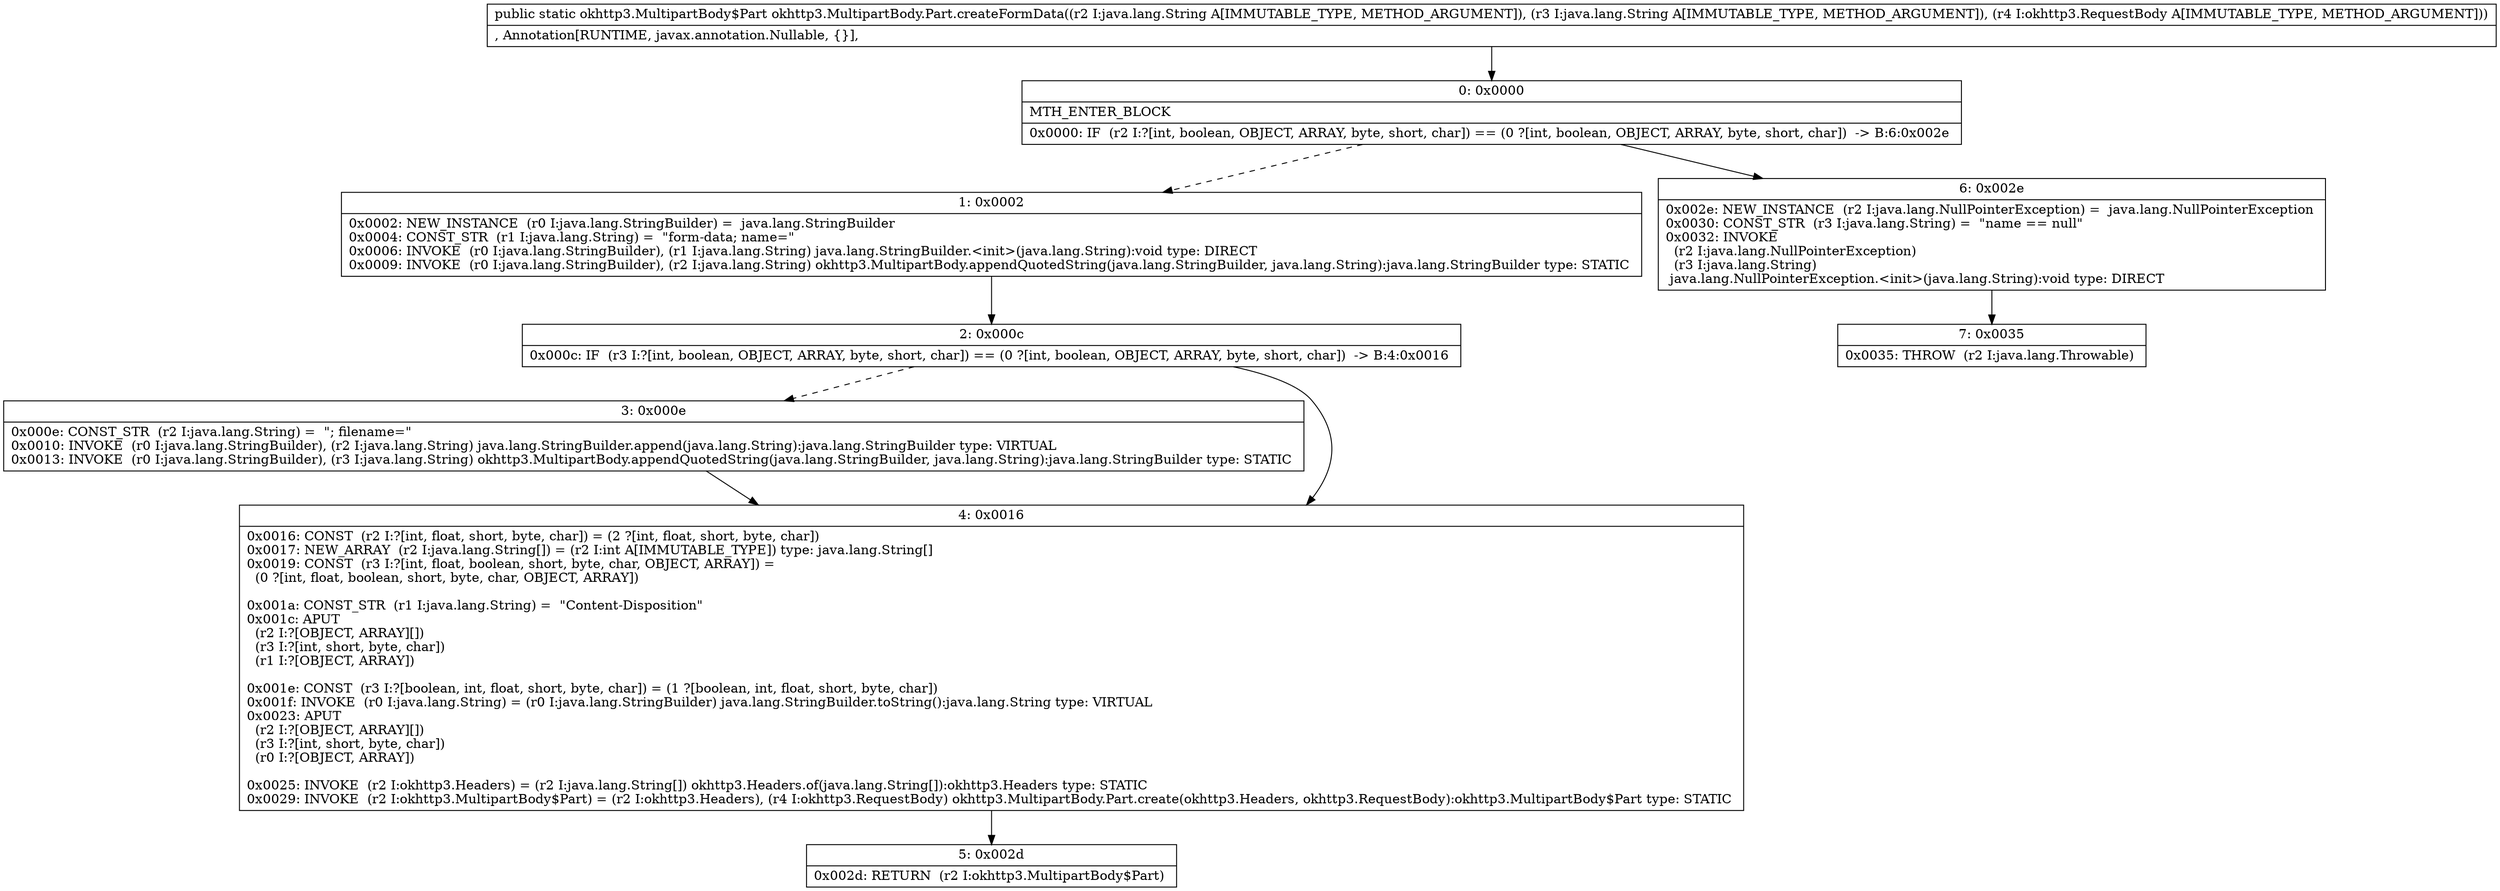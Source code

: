 digraph "CFG forokhttp3.MultipartBody.Part.createFormData(Ljava\/lang\/String;Ljava\/lang\/String;Lokhttp3\/RequestBody;)Lokhttp3\/MultipartBody$Part;" {
Node_0 [shape=record,label="{0\:\ 0x0000|MTH_ENTER_BLOCK\l|0x0000: IF  (r2 I:?[int, boolean, OBJECT, ARRAY, byte, short, char]) == (0 ?[int, boolean, OBJECT, ARRAY, byte, short, char])  \-\> B:6:0x002e \l}"];
Node_1 [shape=record,label="{1\:\ 0x0002|0x0002: NEW_INSTANCE  (r0 I:java.lang.StringBuilder) =  java.lang.StringBuilder \l0x0004: CONST_STR  (r1 I:java.lang.String) =  \"form\-data; name=\" \l0x0006: INVOKE  (r0 I:java.lang.StringBuilder), (r1 I:java.lang.String) java.lang.StringBuilder.\<init\>(java.lang.String):void type: DIRECT \l0x0009: INVOKE  (r0 I:java.lang.StringBuilder), (r2 I:java.lang.String) okhttp3.MultipartBody.appendQuotedString(java.lang.StringBuilder, java.lang.String):java.lang.StringBuilder type: STATIC \l}"];
Node_2 [shape=record,label="{2\:\ 0x000c|0x000c: IF  (r3 I:?[int, boolean, OBJECT, ARRAY, byte, short, char]) == (0 ?[int, boolean, OBJECT, ARRAY, byte, short, char])  \-\> B:4:0x0016 \l}"];
Node_3 [shape=record,label="{3\:\ 0x000e|0x000e: CONST_STR  (r2 I:java.lang.String) =  \"; filename=\" \l0x0010: INVOKE  (r0 I:java.lang.StringBuilder), (r2 I:java.lang.String) java.lang.StringBuilder.append(java.lang.String):java.lang.StringBuilder type: VIRTUAL \l0x0013: INVOKE  (r0 I:java.lang.StringBuilder), (r3 I:java.lang.String) okhttp3.MultipartBody.appendQuotedString(java.lang.StringBuilder, java.lang.String):java.lang.StringBuilder type: STATIC \l}"];
Node_4 [shape=record,label="{4\:\ 0x0016|0x0016: CONST  (r2 I:?[int, float, short, byte, char]) = (2 ?[int, float, short, byte, char]) \l0x0017: NEW_ARRAY  (r2 I:java.lang.String[]) = (r2 I:int A[IMMUTABLE_TYPE]) type: java.lang.String[] \l0x0019: CONST  (r3 I:?[int, float, boolean, short, byte, char, OBJECT, ARRAY]) = \l  (0 ?[int, float, boolean, short, byte, char, OBJECT, ARRAY])\l \l0x001a: CONST_STR  (r1 I:java.lang.String) =  \"Content\-Disposition\" \l0x001c: APUT  \l  (r2 I:?[OBJECT, ARRAY][])\l  (r3 I:?[int, short, byte, char])\l  (r1 I:?[OBJECT, ARRAY])\l \l0x001e: CONST  (r3 I:?[boolean, int, float, short, byte, char]) = (1 ?[boolean, int, float, short, byte, char]) \l0x001f: INVOKE  (r0 I:java.lang.String) = (r0 I:java.lang.StringBuilder) java.lang.StringBuilder.toString():java.lang.String type: VIRTUAL \l0x0023: APUT  \l  (r2 I:?[OBJECT, ARRAY][])\l  (r3 I:?[int, short, byte, char])\l  (r0 I:?[OBJECT, ARRAY])\l \l0x0025: INVOKE  (r2 I:okhttp3.Headers) = (r2 I:java.lang.String[]) okhttp3.Headers.of(java.lang.String[]):okhttp3.Headers type: STATIC \l0x0029: INVOKE  (r2 I:okhttp3.MultipartBody$Part) = (r2 I:okhttp3.Headers), (r4 I:okhttp3.RequestBody) okhttp3.MultipartBody.Part.create(okhttp3.Headers, okhttp3.RequestBody):okhttp3.MultipartBody$Part type: STATIC \l}"];
Node_5 [shape=record,label="{5\:\ 0x002d|0x002d: RETURN  (r2 I:okhttp3.MultipartBody$Part) \l}"];
Node_6 [shape=record,label="{6\:\ 0x002e|0x002e: NEW_INSTANCE  (r2 I:java.lang.NullPointerException) =  java.lang.NullPointerException \l0x0030: CONST_STR  (r3 I:java.lang.String) =  \"name == null\" \l0x0032: INVOKE  \l  (r2 I:java.lang.NullPointerException)\l  (r3 I:java.lang.String)\l java.lang.NullPointerException.\<init\>(java.lang.String):void type: DIRECT \l}"];
Node_7 [shape=record,label="{7\:\ 0x0035|0x0035: THROW  (r2 I:java.lang.Throwable) \l}"];
MethodNode[shape=record,label="{public static okhttp3.MultipartBody$Part okhttp3.MultipartBody.Part.createFormData((r2 I:java.lang.String A[IMMUTABLE_TYPE, METHOD_ARGUMENT]), (r3 I:java.lang.String A[IMMUTABLE_TYPE, METHOD_ARGUMENT]), (r4 I:okhttp3.RequestBody A[IMMUTABLE_TYPE, METHOD_ARGUMENT]))  | , Annotation[RUNTIME, javax.annotation.Nullable, \{\}], \l}"];
MethodNode -> Node_0;
Node_0 -> Node_1[style=dashed];
Node_0 -> Node_6;
Node_1 -> Node_2;
Node_2 -> Node_3[style=dashed];
Node_2 -> Node_4;
Node_3 -> Node_4;
Node_4 -> Node_5;
Node_6 -> Node_7;
}

